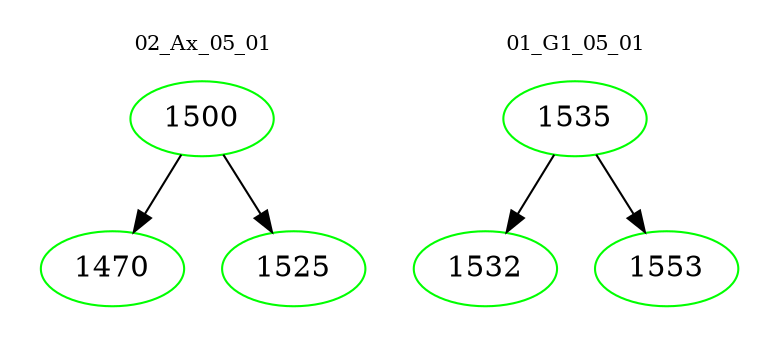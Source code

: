 digraph{
subgraph cluster_0 {
color = white
label = "02_Ax_05_01";
fontsize=10;
T0_1500 [label="1500", color="green"]
T0_1500 -> T0_1470 [color="black"]
T0_1470 [label="1470", color="green"]
T0_1500 -> T0_1525 [color="black"]
T0_1525 [label="1525", color="green"]
}
subgraph cluster_1 {
color = white
label = "01_G1_05_01";
fontsize=10;
T1_1535 [label="1535", color="green"]
T1_1535 -> T1_1532 [color="black"]
T1_1532 [label="1532", color="green"]
T1_1535 -> T1_1553 [color="black"]
T1_1553 [label="1553", color="green"]
}
}
